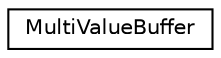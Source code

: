 digraph "Graphical Class Hierarchy"
{
  edge [fontname="Helvetica",fontsize="10",labelfontname="Helvetica",labelfontsize="10"];
  node [fontname="Helvetica",fontsize="10",shape=record];
  rankdir="LR";
  Node1 [label="MultiValueBuffer",height=0.2,width=0.4,color="black", fillcolor="white", style="filled",URL="$struct_multi_value_buffer.html"];
}
